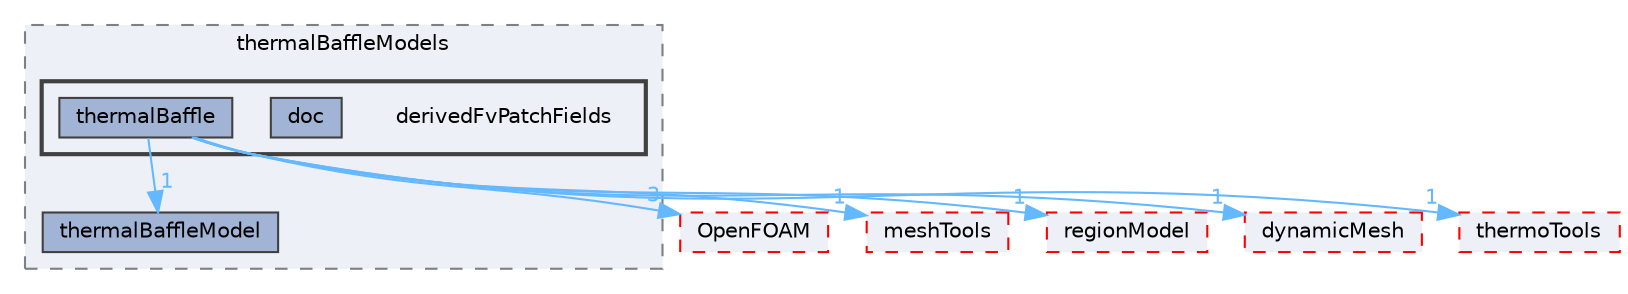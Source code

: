digraph "src/regionModels/thermalBaffleModels/derivedFvPatchFields"
{
 // LATEX_PDF_SIZE
  bgcolor="transparent";
  edge [fontname=Helvetica,fontsize=10,labelfontname=Helvetica,labelfontsize=10];
  node [fontname=Helvetica,fontsize=10,shape=box,height=0.2,width=0.4];
  compound=true
  subgraph clusterdir_078bc54a9f6be782adefa19260bf346f {
    graph [ bgcolor="#edf0f7", pencolor="grey50", label="thermalBaffleModels", fontname=Helvetica,fontsize=10 style="filled,dashed", URL="dir_078bc54a9f6be782adefa19260bf346f.html",tooltip=""]
  dir_820101dec8f282ce58b85a396baa7f9d [label="thermalBaffleModel", fillcolor="#a2b4d6", color="grey25", style="filled", URL="dir_820101dec8f282ce58b85a396baa7f9d.html",tooltip=""];
  subgraph clusterdir_884aac09575cb379f2006b47c4fbb9a6 {
    graph [ bgcolor="#edf0f7", pencolor="grey25", label="", fontname=Helvetica,fontsize=10 style="filled,bold", URL="dir_884aac09575cb379f2006b47c4fbb9a6.html",tooltip=""]
    dir_884aac09575cb379f2006b47c4fbb9a6 [shape=plaintext, label="derivedFvPatchFields"];
  dir_6caa27a9ec5e859cc5cfea0cfa61677d [label="doc", fillcolor="#a2b4d6", color="grey25", style="filled", URL="dir_6caa27a9ec5e859cc5cfea0cfa61677d.html",tooltip=""];
  dir_4629bfed305fbecf5816aa2e8af4aea6 [label="thermalBaffle", fillcolor="#a2b4d6", color="grey25", style="filled", URL="dir_4629bfed305fbecf5816aa2e8af4aea6.html",tooltip=""];
  }
  }
  dir_c5473ff19b20e6ec4dfe5c310b3778a8 [label="OpenFOAM", fillcolor="#edf0f7", color="red", style="filled,dashed", URL="dir_c5473ff19b20e6ec4dfe5c310b3778a8.html",tooltip=""];
  dir_ae30ad0bef50cf391b24c614251bb9fd [label="meshTools", fillcolor="#edf0f7", color="red", style="filled,dashed", URL="dir_ae30ad0bef50cf391b24c614251bb9fd.html",tooltip=""];
  dir_e1879fa133c4c7d7be31da46fdc26b53 [label="regionModel", fillcolor="#edf0f7", color="red", style="filled,dashed", URL="dir_e1879fa133c4c7d7be31da46fdc26b53.html",tooltip=""];
  dir_63742796c427c97a292c80f7db71da36 [label="dynamicMesh", fillcolor="#edf0f7", color="red", style="filled,dashed", URL="dir_63742796c427c97a292c80f7db71da36.html",tooltip=""];
  dir_f192f4b4b0cb4760a2ba041121ba3bbf [label="thermoTools", fillcolor="#edf0f7", color="red", style="filled,dashed", URL="dir_f192f4b4b0cb4760a2ba041121ba3bbf.html",tooltip=""];
  dir_4629bfed305fbecf5816aa2e8af4aea6->dir_63742796c427c97a292c80f7db71da36 [headlabel="1", labeldistance=1.5 headhref="dir_003992_001086.html" href="dir_003992_001086.html" color="steelblue1" fontcolor="steelblue1"];
  dir_4629bfed305fbecf5816aa2e8af4aea6->dir_820101dec8f282ce58b85a396baa7f9d [headlabel="1", labeldistance=1.5 headhref="dir_003992_003995.html" href="dir_003992_003995.html" color="steelblue1" fontcolor="steelblue1"];
  dir_4629bfed305fbecf5816aa2e8af4aea6->dir_ae30ad0bef50cf391b24c614251bb9fd [headlabel="1", labeldistance=1.5 headhref="dir_003992_002382.html" href="dir_003992_002382.html" color="steelblue1" fontcolor="steelblue1"];
  dir_4629bfed305fbecf5816aa2e8af4aea6->dir_c5473ff19b20e6ec4dfe5c310b3778a8 [headlabel="3", labeldistance=1.5 headhref="dir_003992_002695.html" href="dir_003992_002695.html" color="steelblue1" fontcolor="steelblue1"];
  dir_4629bfed305fbecf5816aa2e8af4aea6->dir_e1879fa133c4c7d7be31da46fdc26b53 [headlabel="1", labeldistance=1.5 headhref="dir_003992_003290.html" href="dir_003992_003290.html" color="steelblue1" fontcolor="steelblue1"];
  dir_4629bfed305fbecf5816aa2e8af4aea6->dir_f192f4b4b0cb4760a2ba041121ba3bbf [headlabel="1", labeldistance=1.5 headhref="dir_003992_004029.html" href="dir_003992_004029.html" color="steelblue1" fontcolor="steelblue1"];
}
